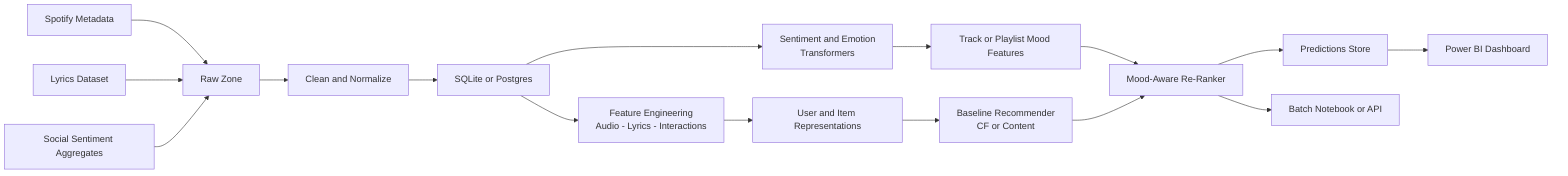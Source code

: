 flowchart LR
  %% Ingestion
  SPOT[Spotify Metadata] --> RAW[Raw Zone]
  LYR[Lyrics Dataset] --> RAW
  SOC[Social Sentiment Aggregates] --> RAW

  %% Processing
  RAW --> CLEAN[Clean and Normalize]
  CLEAN --> SQL[SQLite or Postgres]

  %% NLP
  SQL --> NLP[Sentiment and Emotion<br/>Transformers]
  NLP --> MOOD[Track or Playlist Mood Features]

  %% Features
  SQL --> FEATS[Feature Engineering<br/>Audio - Lyrics - Interactions]
  FEATS --> REPRS[User and Item Representations]

  %% Modeling
  REPRS --> BASE[Baseline Recommender<br/>CF or Content]
  MOOD --> RERANK[Mood-Aware Re-Ranker]
  BASE --> RERANK

  %% Serving
  RERANK --> PRED[Predictions Store]
  PRED --> DASH[Power BI Dashboard]
  RERANK --> NB[Batch Notebook or API]